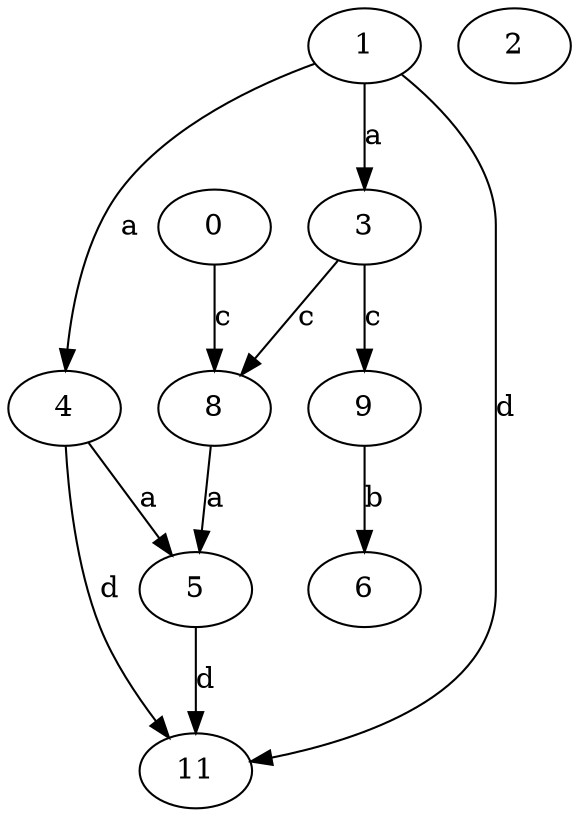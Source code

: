strict digraph  {
3;
4;
0;
5;
6;
8;
9;
11;
1;
2;
3 -> 8  [label=c];
3 -> 9  [label=c];
4 -> 5  [label=a];
4 -> 11  [label=d];
0 -> 8  [label=c];
5 -> 11  [label=d];
8 -> 5  [label=a];
9 -> 6  [label=b];
1 -> 3  [label=a];
1 -> 4  [label=a];
1 -> 11  [label=d];
}
